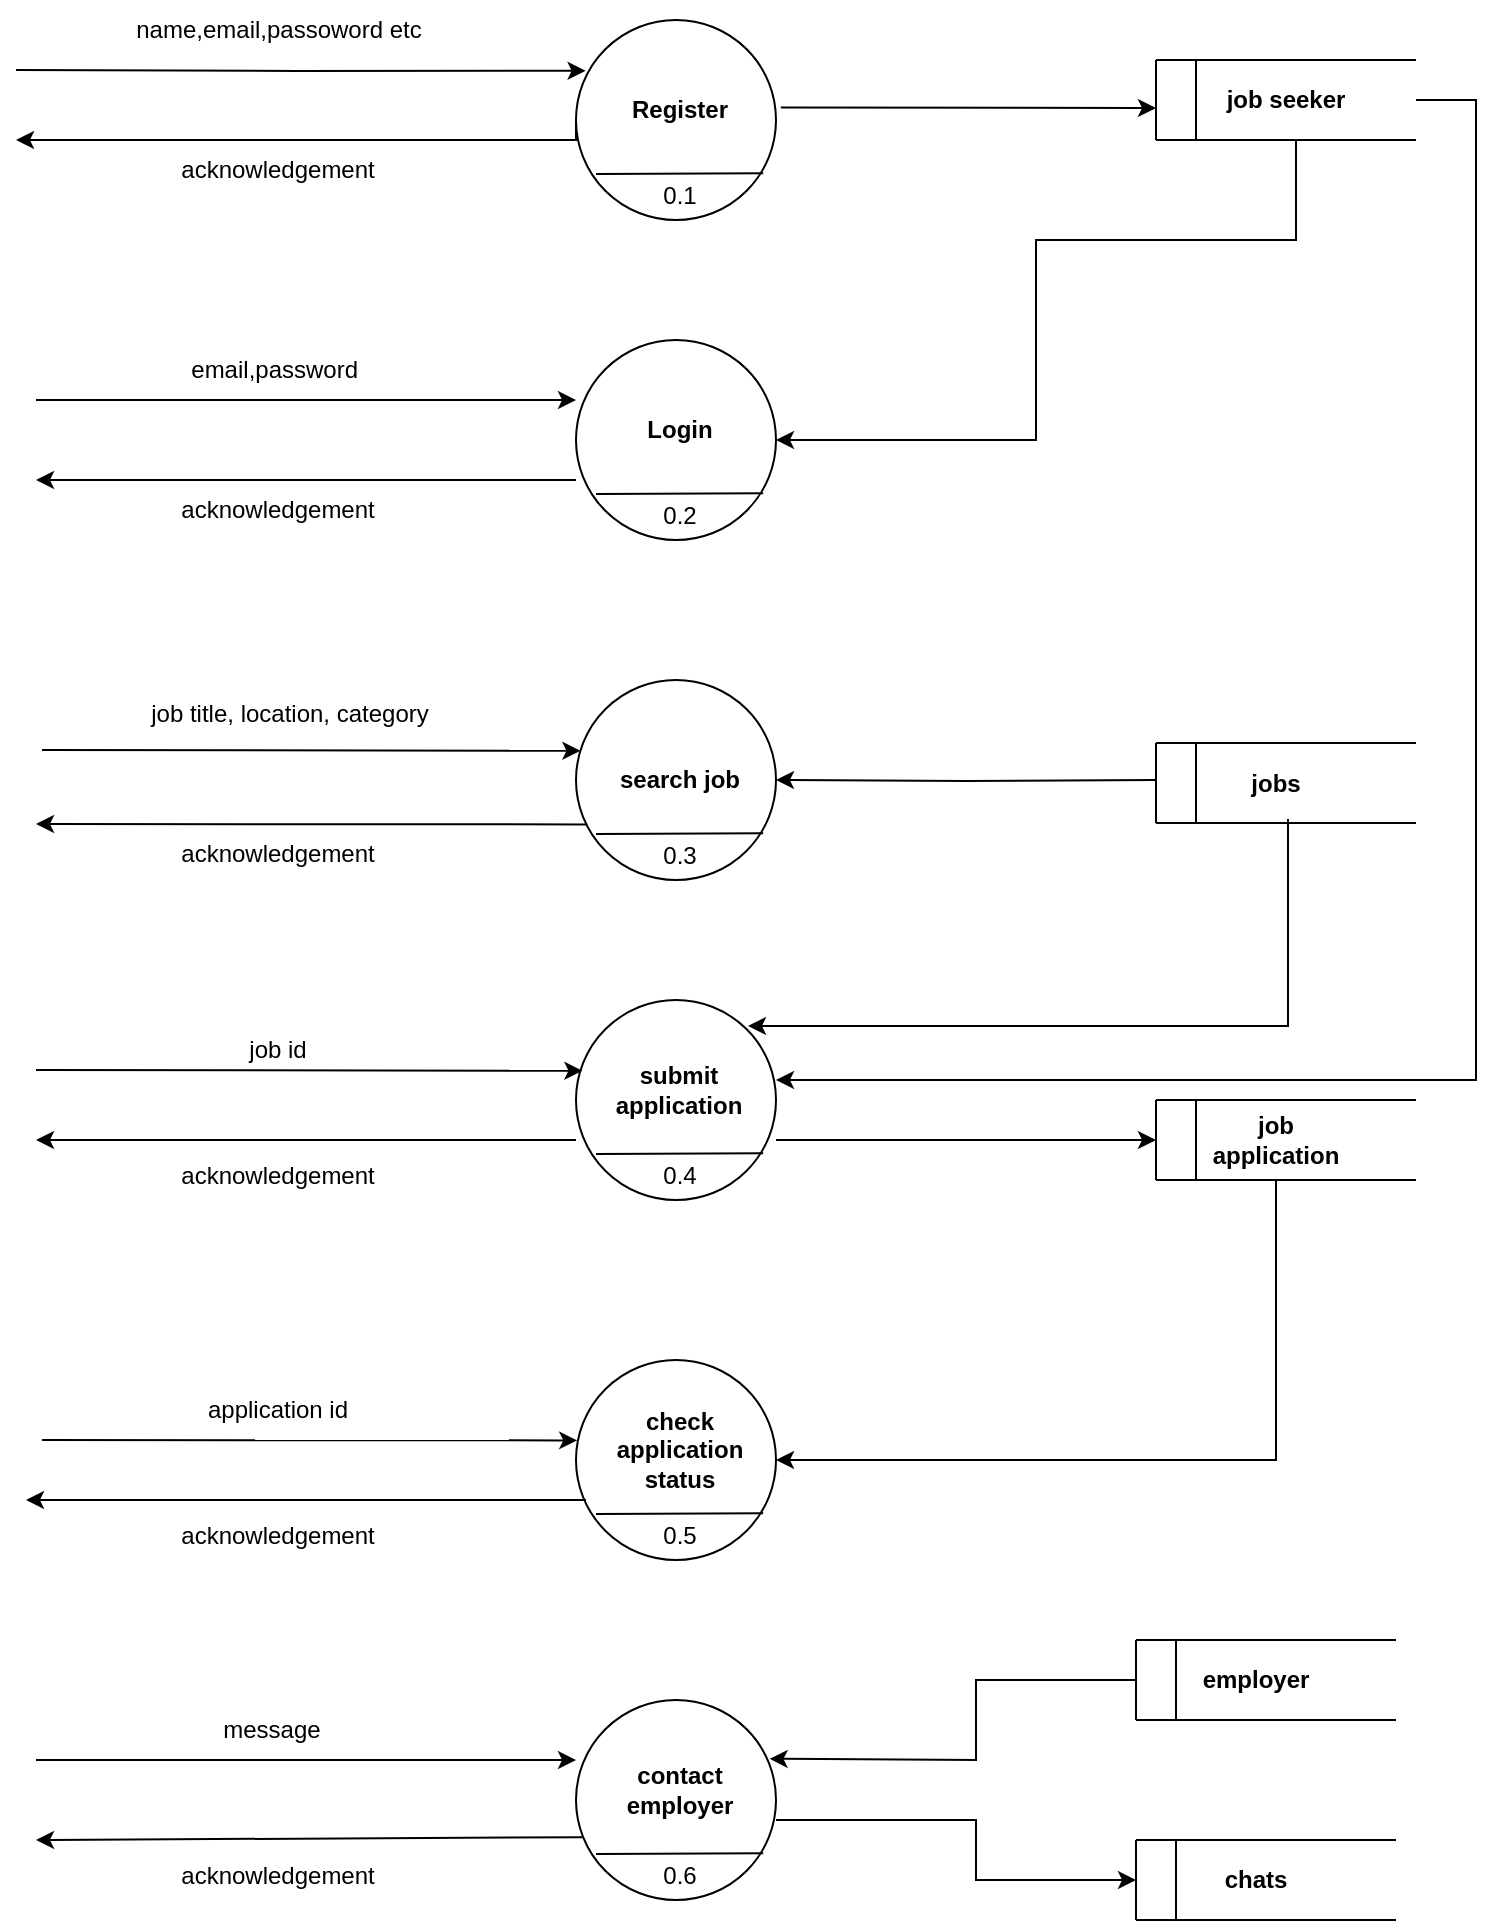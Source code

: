 <mxfile version="19.0.3" type="device"><diagram id="TOkJY3j2TRQBVx4fKm12" name="Page-1"><mxGraphModel dx="1550" dy="827" grid="1" gridSize="10" guides="1" tooltips="1" connect="1" arrows="1" fold="1" page="1" pageScale="1" pageWidth="850" pageHeight="1100" math="0" shadow="0"><root><mxCell id="0"/><mxCell id="1" parent="0"/><mxCell id="_CBgfRys0AloeU_Ydikx-16" style="edgeStyle=orthogonalEdgeStyle;rounded=0;orthogonalLoop=1;jettySize=auto;html=1;exitX=0;exitY=0.5;exitDx=0;exitDy=0;" parent="1" source="_CBgfRys0AloeU_Ydikx-1" edge="1"><mxGeometry relative="1" as="geometry"><mxPoint x="110" y="120" as="targetPoint"/><Array as="points"><mxPoint x="390" y="120"/><mxPoint x="110" y="120"/></Array></mxGeometry></mxCell><mxCell id="_CBgfRys0AloeU_Ydikx-14" style="edgeStyle=orthogonalEdgeStyle;rounded=0;orthogonalLoop=1;jettySize=auto;html=1;entryX=0.048;entryY=0.254;entryDx=0;entryDy=0;entryPerimeter=0;" parent="1" target="_CBgfRys0AloeU_Ydikx-1" edge="1"><mxGeometry relative="1" as="geometry"><mxPoint x="110" y="85" as="sourcePoint"/></mxGeometry></mxCell><mxCell id="_CBgfRys0AloeU_Ydikx-11" value="" style="group" parent="1" vertex="1" connectable="0"><mxGeometry x="680" y="80" width="130" height="40" as="geometry"/></mxCell><mxCell id="_CBgfRys0AloeU_Ydikx-6" value="" style="endArrow=none;html=1;rounded=0;" parent="_CBgfRys0AloeU_Ydikx-11" edge="1"><mxGeometry width="50" height="50" relative="1" as="geometry"><mxPoint as="sourcePoint"/><mxPoint x="130" as="targetPoint"/></mxGeometry></mxCell><mxCell id="_CBgfRys0AloeU_Ydikx-7" value="" style="endArrow=none;html=1;rounded=0;" parent="_CBgfRys0AloeU_Ydikx-11" edge="1"><mxGeometry width="50" height="50" relative="1" as="geometry"><mxPoint x="130" y="40" as="sourcePoint"/><mxPoint y="40" as="targetPoint"/></mxGeometry></mxCell><mxCell id="_CBgfRys0AloeU_Ydikx-8" value="" style="endArrow=none;html=1;rounded=0;" parent="_CBgfRys0AloeU_Ydikx-11" edge="1"><mxGeometry width="50" height="50" relative="1" as="geometry"><mxPoint y="40" as="sourcePoint"/><mxPoint as="targetPoint"/></mxGeometry></mxCell><mxCell id="_CBgfRys0AloeU_Ydikx-9" value="" style="endArrow=none;html=1;rounded=0;" parent="_CBgfRys0AloeU_Ydikx-11" edge="1"><mxGeometry width="50" height="50" relative="1" as="geometry"><mxPoint x="20" y="40" as="sourcePoint"/><mxPoint x="20" as="targetPoint"/></mxGeometry></mxCell><mxCell id="_CBgfRys0AloeU_Ydikx-10" value="&lt;b&gt;job seeker&lt;/b&gt;" style="text;html=1;strokeColor=none;fillColor=none;align=center;verticalAlign=middle;whiteSpace=wrap;rounded=0;" parent="_CBgfRys0AloeU_Ydikx-11" vertex="1"><mxGeometry x="30" y="5" width="70" height="30" as="geometry"/></mxCell><mxCell id="_CBgfRys0AloeU_Ydikx-15" value="name,email,passoword etc" style="text;html=1;strokeColor=none;fillColor=none;align=center;verticalAlign=middle;whiteSpace=wrap;rounded=0;" parent="1" vertex="1"><mxGeometry x="145.5" y="50" width="191" height="30" as="geometry"/></mxCell><mxCell id="_CBgfRys0AloeU_Ydikx-17" value="acknowledgement" style="text;html=1;strokeColor=none;fillColor=none;align=center;verticalAlign=middle;whiteSpace=wrap;rounded=0;" parent="1" vertex="1"><mxGeometry x="208" y="120" width="66" height="30" as="geometry"/></mxCell><mxCell id="_CBgfRys0AloeU_Ydikx-21" value="" style="group" parent="1" vertex="1" connectable="0"><mxGeometry x="390" y="60" width="100" height="103" as="geometry"/></mxCell><mxCell id="_CBgfRys0AloeU_Ydikx-1" value="" style="ellipse;whiteSpace=wrap;html=1;aspect=fixed;" parent="_CBgfRys0AloeU_Ydikx-21" vertex="1"><mxGeometry width="100" height="100" as="geometry"/></mxCell><mxCell id="_CBgfRys0AloeU_Ydikx-3" value="" style="endArrow=none;html=1;rounded=0;entryX=0.936;entryY=0.766;entryDx=0;entryDy=0;entryPerimeter=0;" parent="_CBgfRys0AloeU_Ydikx-21" target="_CBgfRys0AloeU_Ydikx-1" edge="1"><mxGeometry width="50" height="50" relative="1" as="geometry"><mxPoint x="10" y="77" as="sourcePoint"/><mxPoint y="130" as="targetPoint"/></mxGeometry></mxCell><mxCell id="_CBgfRys0AloeU_Ydikx-4" value="0.1" style="text;html=1;strokeColor=none;fillColor=none;align=center;verticalAlign=middle;whiteSpace=wrap;rounded=0;" parent="_CBgfRys0AloeU_Ydikx-21" vertex="1"><mxGeometry x="22" y="73" width="60" height="30" as="geometry"/></mxCell><mxCell id="_CBgfRys0AloeU_Ydikx-19" value="&lt;b&gt;Register&lt;/b&gt;" style="text;html=1;strokeColor=none;fillColor=none;align=center;verticalAlign=middle;whiteSpace=wrap;rounded=0;" parent="_CBgfRys0AloeU_Ydikx-21" vertex="1"><mxGeometry x="22" y="30" width="60" height="30" as="geometry"/></mxCell><mxCell id="_CBgfRys0AloeU_Ydikx-18" value="" style="endArrow=classic;html=1;rounded=0;entryX=1.024;entryY=0.438;entryDx=0;entryDy=0;entryPerimeter=0;exitX=1.024;exitY=0.438;exitDx=0;exitDy=0;exitPerimeter=0;" parent="_CBgfRys0AloeU_Ydikx-21" source="_CBgfRys0AloeU_Ydikx-1" edge="1"><mxGeometry width="50" height="50" relative="1" as="geometry"><mxPoint x="240" y="240" as="sourcePoint"/><mxPoint x="290" y="44" as="targetPoint"/></mxGeometry></mxCell><mxCell id="_CBgfRys0AloeU_Ydikx-22" value="" style="group" parent="1" vertex="1" connectable="0"><mxGeometry x="390" y="220" width="100" height="103" as="geometry"/></mxCell><mxCell id="_CBgfRys0AloeU_Ydikx-23" value="" style="ellipse;whiteSpace=wrap;html=1;aspect=fixed;" parent="_CBgfRys0AloeU_Ydikx-22" vertex="1"><mxGeometry width="100" height="100" as="geometry"/></mxCell><mxCell id="_CBgfRys0AloeU_Ydikx-24" value="" style="endArrow=none;html=1;rounded=0;entryX=0.936;entryY=0.766;entryDx=0;entryDy=0;entryPerimeter=0;" parent="_CBgfRys0AloeU_Ydikx-22" target="_CBgfRys0AloeU_Ydikx-23" edge="1"><mxGeometry width="50" height="50" relative="1" as="geometry"><mxPoint x="10" y="77" as="sourcePoint"/><mxPoint y="130" as="targetPoint"/></mxGeometry></mxCell><mxCell id="_CBgfRys0AloeU_Ydikx-25" value="0.2&lt;br&gt;" style="text;html=1;strokeColor=none;fillColor=none;align=center;verticalAlign=middle;whiteSpace=wrap;rounded=0;" parent="_CBgfRys0AloeU_Ydikx-22" vertex="1"><mxGeometry x="22" y="73" width="60" height="30" as="geometry"/></mxCell><mxCell id="_CBgfRys0AloeU_Ydikx-26" value="&lt;b&gt;Login&lt;/b&gt;" style="text;html=1;strokeColor=none;fillColor=none;align=center;verticalAlign=middle;whiteSpace=wrap;rounded=0;" parent="_CBgfRys0AloeU_Ydikx-22" vertex="1"><mxGeometry x="22" y="30" width="60" height="30" as="geometry"/></mxCell><mxCell id="_CBgfRys0AloeU_Ydikx-33" style="edgeStyle=orthogonalEdgeStyle;rounded=0;orthogonalLoop=1;jettySize=auto;html=1;entryX=1;entryY=0.5;entryDx=0;entryDy=0;" parent="1" target="_CBgfRys0AloeU_Ydikx-23" edge="1"><mxGeometry relative="1" as="geometry"><mxPoint x="750" y="120" as="sourcePoint"/><Array as="points"><mxPoint x="750" y="170"/><mxPoint x="620" y="170"/><mxPoint x="620" y="270"/></Array></mxGeometry></mxCell><mxCell id="_CBgfRys0AloeU_Ydikx-36" value="" style="group" parent="1" vertex="1" connectable="0"><mxGeometry x="390" y="390" width="100" height="103" as="geometry"/></mxCell><mxCell id="_CBgfRys0AloeU_Ydikx-37" value="" style="ellipse;whiteSpace=wrap;html=1;aspect=fixed;" parent="_CBgfRys0AloeU_Ydikx-36" vertex="1"><mxGeometry width="100" height="100" as="geometry"/></mxCell><mxCell id="_CBgfRys0AloeU_Ydikx-38" value="" style="endArrow=none;html=1;rounded=0;entryX=0.936;entryY=0.766;entryDx=0;entryDy=0;entryPerimeter=0;" parent="_CBgfRys0AloeU_Ydikx-36" target="_CBgfRys0AloeU_Ydikx-37" edge="1"><mxGeometry width="50" height="50" relative="1" as="geometry"><mxPoint x="10" y="77" as="sourcePoint"/><mxPoint y="130" as="targetPoint"/></mxGeometry></mxCell><mxCell id="_CBgfRys0AloeU_Ydikx-39" value="0.3&lt;br&gt;" style="text;html=1;strokeColor=none;fillColor=none;align=center;verticalAlign=middle;whiteSpace=wrap;rounded=0;" parent="_CBgfRys0AloeU_Ydikx-36" vertex="1"><mxGeometry x="22" y="73" width="60" height="30" as="geometry"/></mxCell><mxCell id="_CBgfRys0AloeU_Ydikx-40" value="&lt;b&gt;search job&lt;/b&gt;" style="text;html=1;strokeColor=none;fillColor=none;align=center;verticalAlign=middle;whiteSpace=wrap;rounded=0;" parent="_CBgfRys0AloeU_Ydikx-36" vertex="1"><mxGeometry x="16" y="35" width="72" height="30" as="geometry"/></mxCell><mxCell id="_CBgfRys0AloeU_Ydikx-47" style="edgeStyle=orthogonalEdgeStyle;rounded=0;orthogonalLoop=1;jettySize=auto;html=1;" parent="1" target="_CBgfRys0AloeU_Ydikx-37" edge="1"><mxGeometry relative="1" as="geometry"><mxPoint x="680" y="440" as="sourcePoint"/></mxGeometry></mxCell><mxCell id="_CBgfRys0AloeU_Ydikx-49" value="job title, location, category" style="text;html=1;strokeColor=none;fillColor=none;align=center;verticalAlign=middle;whiteSpace=wrap;rounded=0;" parent="1" vertex="1"><mxGeometry x="160" y="391.5" width="174" height="30" as="geometry"/></mxCell><mxCell id="_CBgfRys0AloeU_Ydikx-50" value="" style="group" parent="1" vertex="1" connectable="0"><mxGeometry x="390" y="730" width="100" height="103" as="geometry"/></mxCell><mxCell id="_CBgfRys0AloeU_Ydikx-51" value="" style="ellipse;whiteSpace=wrap;html=1;aspect=fixed;" parent="_CBgfRys0AloeU_Ydikx-50" vertex="1"><mxGeometry width="100" height="100" as="geometry"/></mxCell><mxCell id="_CBgfRys0AloeU_Ydikx-52" value="" style="endArrow=none;html=1;rounded=0;entryX=0.936;entryY=0.766;entryDx=0;entryDy=0;entryPerimeter=0;" parent="_CBgfRys0AloeU_Ydikx-50" target="_CBgfRys0AloeU_Ydikx-51" edge="1"><mxGeometry width="50" height="50" relative="1" as="geometry"><mxPoint x="10" y="77" as="sourcePoint"/><mxPoint y="130" as="targetPoint"/></mxGeometry></mxCell><mxCell id="_CBgfRys0AloeU_Ydikx-53" value="0.5" style="text;html=1;strokeColor=none;fillColor=none;align=center;verticalAlign=middle;whiteSpace=wrap;rounded=0;" parent="_CBgfRys0AloeU_Ydikx-50" vertex="1"><mxGeometry x="22" y="73" width="60" height="30" as="geometry"/></mxCell><mxCell id="_CBgfRys0AloeU_Ydikx-54" value="&lt;b&gt;check application status&lt;/b&gt;" style="text;html=1;strokeColor=none;fillColor=none;align=center;verticalAlign=middle;whiteSpace=wrap;rounded=0;" parent="_CBgfRys0AloeU_Ydikx-50" vertex="1"><mxGeometry x="22" y="30" width="60" height="30" as="geometry"/></mxCell><mxCell id="_CBgfRys0AloeU_Ydikx-68" value="job id" style="text;html=1;strokeColor=none;fillColor=none;align=center;verticalAlign=middle;whiteSpace=wrap;rounded=0;" parent="1" vertex="1"><mxGeometry x="193" y="560" width="96" height="30" as="geometry"/></mxCell><mxCell id="_CBgfRys0AloeU_Ydikx-73" value="" style="group" parent="1" vertex="1" connectable="0"><mxGeometry x="390" y="550" width="100" height="103" as="geometry"/></mxCell><mxCell id="_CBgfRys0AloeU_Ydikx-74" value="" style="ellipse;whiteSpace=wrap;html=1;aspect=fixed;" parent="_CBgfRys0AloeU_Ydikx-73" vertex="1"><mxGeometry width="100" height="100" as="geometry"/></mxCell><mxCell id="_CBgfRys0AloeU_Ydikx-75" value="" style="endArrow=none;html=1;rounded=0;entryX=0.936;entryY=0.766;entryDx=0;entryDy=0;entryPerimeter=0;" parent="_CBgfRys0AloeU_Ydikx-73" target="_CBgfRys0AloeU_Ydikx-74" edge="1"><mxGeometry width="50" height="50" relative="1" as="geometry"><mxPoint x="10" y="77" as="sourcePoint"/><mxPoint y="130" as="targetPoint"/></mxGeometry></mxCell><mxCell id="_CBgfRys0AloeU_Ydikx-76" value="0.4&lt;br&gt;" style="text;html=1;strokeColor=none;fillColor=none;align=center;verticalAlign=middle;whiteSpace=wrap;rounded=0;" parent="_CBgfRys0AloeU_Ydikx-73" vertex="1"><mxGeometry x="22" y="73" width="60" height="30" as="geometry"/></mxCell><mxCell id="_CBgfRys0AloeU_Ydikx-77" value="&lt;b&gt;submit application&lt;/b&gt;" style="text;html=1;strokeColor=none;fillColor=none;align=center;verticalAlign=middle;whiteSpace=wrap;rounded=0;" parent="_CBgfRys0AloeU_Ydikx-73" vertex="1"><mxGeometry x="20" y="30" width="63" height="30" as="geometry"/></mxCell><mxCell id="_CBgfRys0AloeU_Ydikx-82" value="email,password&amp;nbsp;" style="text;html=1;strokeColor=none;fillColor=none;align=center;verticalAlign=middle;whiteSpace=wrap;rounded=0;" parent="1" vertex="1"><mxGeometry x="175" y="220" width="132" height="30" as="geometry"/></mxCell><mxCell id="_CBgfRys0AloeU_Ydikx-83" value="acknowledgement" style="text;html=1;strokeColor=none;fillColor=none;align=center;verticalAlign=middle;whiteSpace=wrap;rounded=0;" parent="1" vertex="1"><mxGeometry x="208" y="290" width="66" height="30" as="geometry"/></mxCell><mxCell id="z5NxAWvf24ySx-73J2xH-4" value="application id" style="text;html=1;strokeColor=none;fillColor=none;align=center;verticalAlign=middle;whiteSpace=wrap;rounded=0;" parent="1" vertex="1"><mxGeometry x="193" y="740" width="96" height="30" as="geometry"/></mxCell><mxCell id="z5NxAWvf24ySx-73J2xH-6" value="" style="group" parent="1" vertex="1" connectable="0"><mxGeometry x="680" y="421.5" width="130" height="40" as="geometry"/></mxCell><mxCell id="z5NxAWvf24ySx-73J2xH-7" value="" style="endArrow=none;html=1;rounded=0;" parent="z5NxAWvf24ySx-73J2xH-6" edge="1"><mxGeometry width="50" height="50" relative="1" as="geometry"><mxPoint as="sourcePoint"/><mxPoint x="130" as="targetPoint"/></mxGeometry></mxCell><mxCell id="z5NxAWvf24ySx-73J2xH-8" value="" style="endArrow=none;html=1;rounded=0;" parent="z5NxAWvf24ySx-73J2xH-6" edge="1"><mxGeometry width="50" height="50" relative="1" as="geometry"><mxPoint x="130" y="40" as="sourcePoint"/><mxPoint y="40" as="targetPoint"/></mxGeometry></mxCell><mxCell id="z5NxAWvf24ySx-73J2xH-9" value="" style="endArrow=none;html=1;rounded=0;" parent="z5NxAWvf24ySx-73J2xH-6" edge="1"><mxGeometry width="50" height="50" relative="1" as="geometry"><mxPoint y="40" as="sourcePoint"/><mxPoint as="targetPoint"/></mxGeometry></mxCell><mxCell id="z5NxAWvf24ySx-73J2xH-10" value="" style="endArrow=none;html=1;rounded=0;" parent="z5NxAWvf24ySx-73J2xH-6" edge="1"><mxGeometry width="50" height="50" relative="1" as="geometry"><mxPoint x="20" y="40" as="sourcePoint"/><mxPoint x="20" as="targetPoint"/></mxGeometry></mxCell><mxCell id="z5NxAWvf24ySx-73J2xH-11" value="&lt;b&gt;jobs&lt;/b&gt;" style="text;html=1;strokeColor=none;fillColor=none;align=center;verticalAlign=middle;whiteSpace=wrap;rounded=0;" parent="z5NxAWvf24ySx-73J2xH-6" vertex="1"><mxGeometry x="30" y="5" width="60" height="30" as="geometry"/></mxCell><mxCell id="z5NxAWvf24ySx-73J2xH-14" value="" style="group" parent="1" vertex="1" connectable="0"><mxGeometry x="680" y="600" width="130" height="40" as="geometry"/></mxCell><mxCell id="z5NxAWvf24ySx-73J2xH-15" value="" style="endArrow=none;html=1;rounded=0;" parent="z5NxAWvf24ySx-73J2xH-14" edge="1"><mxGeometry width="50" height="50" relative="1" as="geometry"><mxPoint as="sourcePoint"/><mxPoint x="130" as="targetPoint"/></mxGeometry></mxCell><mxCell id="z5NxAWvf24ySx-73J2xH-16" value="" style="endArrow=none;html=1;rounded=0;" parent="z5NxAWvf24ySx-73J2xH-14" edge="1"><mxGeometry width="50" height="50" relative="1" as="geometry"><mxPoint x="130" y="40" as="sourcePoint"/><mxPoint y="40" as="targetPoint"/></mxGeometry></mxCell><mxCell id="z5NxAWvf24ySx-73J2xH-17" value="" style="endArrow=none;html=1;rounded=0;" parent="z5NxAWvf24ySx-73J2xH-14" edge="1"><mxGeometry width="50" height="50" relative="1" as="geometry"><mxPoint y="40" as="sourcePoint"/><mxPoint as="targetPoint"/></mxGeometry></mxCell><mxCell id="z5NxAWvf24ySx-73J2xH-18" value="" style="endArrow=none;html=1;rounded=0;" parent="z5NxAWvf24ySx-73J2xH-14" edge="1"><mxGeometry width="50" height="50" relative="1" as="geometry"><mxPoint x="20" y="40" as="sourcePoint"/><mxPoint x="20" as="targetPoint"/></mxGeometry></mxCell><mxCell id="z5NxAWvf24ySx-73J2xH-19" value="&lt;b&gt;job application&lt;/b&gt;" style="text;html=1;strokeColor=none;fillColor=none;align=center;verticalAlign=middle;whiteSpace=wrap;rounded=0;" parent="z5NxAWvf24ySx-73J2xH-14" vertex="1"><mxGeometry x="30" y="5" width="60" height="30" as="geometry"/></mxCell><mxCell id="z5NxAWvf24ySx-73J2xH-21" style="edgeStyle=orthogonalEdgeStyle;rounded=0;orthogonalLoop=1;jettySize=auto;html=1;" parent="1" edge="1"><mxGeometry relative="1" as="geometry"><mxPoint x="490" y="780" as="targetPoint"/><mxPoint x="740" y="640" as="sourcePoint"/><Array as="points"><mxPoint x="740" y="780"/></Array></mxGeometry></mxCell><mxCell id="z5NxAWvf24ySx-73J2xH-23" style="edgeStyle=orthogonalEdgeStyle;rounded=0;orthogonalLoop=1;jettySize=auto;html=1;" parent="1" edge="1"><mxGeometry relative="1" as="geometry"><mxPoint x="476" y="563" as="targetPoint"/><mxPoint x="746" y="459.5" as="sourcePoint"/><Array as="points"><mxPoint x="746" y="563"/></Array></mxGeometry></mxCell><mxCell id="z5NxAWvf24ySx-73J2xH-24" style="edgeStyle=orthogonalEdgeStyle;rounded=0;orthogonalLoop=1;jettySize=auto;html=1;" parent="1" edge="1"><mxGeometry relative="1" as="geometry"><mxPoint x="490" y="590" as="targetPoint"/><mxPoint x="810" y="100" as="sourcePoint"/><Array as="points"><mxPoint x="840" y="100"/><mxPoint x="840" y="590"/></Array></mxGeometry></mxCell><mxCell id="aTFFWImfJ5deqmbb2Nih-2" value="" style="group" vertex="1" connectable="0" parent="1"><mxGeometry x="390" y="900" width="100" height="103" as="geometry"/></mxCell><mxCell id="aTFFWImfJ5deqmbb2Nih-3" value="" style="ellipse;whiteSpace=wrap;html=1;aspect=fixed;" vertex="1" parent="aTFFWImfJ5deqmbb2Nih-2"><mxGeometry width="100" height="100" as="geometry"/></mxCell><mxCell id="aTFFWImfJ5deqmbb2Nih-4" value="" style="endArrow=none;html=1;rounded=0;entryX=0.936;entryY=0.766;entryDx=0;entryDy=0;entryPerimeter=0;" edge="1" parent="aTFFWImfJ5deqmbb2Nih-2" target="aTFFWImfJ5deqmbb2Nih-3"><mxGeometry width="50" height="50" relative="1" as="geometry"><mxPoint x="10" y="77" as="sourcePoint"/><mxPoint y="130" as="targetPoint"/></mxGeometry></mxCell><mxCell id="aTFFWImfJ5deqmbb2Nih-5" value="0.6&lt;br&gt;" style="text;html=1;strokeColor=none;fillColor=none;align=center;verticalAlign=middle;whiteSpace=wrap;rounded=0;" vertex="1" parent="aTFFWImfJ5deqmbb2Nih-2"><mxGeometry x="22" y="73" width="60" height="30" as="geometry"/></mxCell><mxCell id="aTFFWImfJ5deqmbb2Nih-6" value="&lt;b&gt;contact employer&lt;/b&gt;" style="text;html=1;strokeColor=none;fillColor=none;align=center;verticalAlign=middle;whiteSpace=wrap;rounded=0;" vertex="1" parent="aTFFWImfJ5deqmbb2Nih-2"><mxGeometry x="22" y="30" width="60" height="30" as="geometry"/></mxCell><mxCell id="aTFFWImfJ5deqmbb2Nih-7" value="" style="endArrow=classic;html=1;rounded=0;" edge="1" parent="1"><mxGeometry width="50" height="50" relative="1" as="geometry"><mxPoint x="120" y="250" as="sourcePoint"/><mxPoint x="390" y="250" as="targetPoint"/></mxGeometry></mxCell><mxCell id="aTFFWImfJ5deqmbb2Nih-8" value="" style="endArrow=classic;html=1;rounded=0;" edge="1" parent="1"><mxGeometry width="50" height="50" relative="1" as="geometry"><mxPoint x="390" y="290" as="sourcePoint"/><mxPoint x="120" y="290" as="targetPoint"/></mxGeometry></mxCell><mxCell id="aTFFWImfJ5deqmbb2Nih-10" value="" style="endArrow=classic;html=1;rounded=0;entryX=-0.008;entryY=0.354;entryDx=0;entryDy=0;entryPerimeter=0;" edge="1" parent="1"><mxGeometry width="50" height="50" relative="1" as="geometry"><mxPoint x="123" y="425" as="sourcePoint"/><mxPoint x="392.2" y="425.4" as="targetPoint"/></mxGeometry></mxCell><mxCell id="aTFFWImfJ5deqmbb2Nih-11" value="" style="endArrow=classic;html=1;rounded=0;exitX=0.056;exitY=0.722;exitDx=0;exitDy=0;exitPerimeter=0;" edge="1" parent="1" source="_CBgfRys0AloeU_Ydikx-37"><mxGeometry width="50" height="50" relative="1" as="geometry"><mxPoint x="230" y="560" as="sourcePoint"/><mxPoint x="120" y="462" as="targetPoint"/></mxGeometry></mxCell><mxCell id="aTFFWImfJ5deqmbb2Nih-12" value="acknowledgement" style="text;html=1;strokeColor=none;fillColor=none;align=center;verticalAlign=middle;whiteSpace=wrap;rounded=0;" vertex="1" parent="1"><mxGeometry x="208" y="461.5" width="66" height="30" as="geometry"/></mxCell><mxCell id="aTFFWImfJ5deqmbb2Nih-13" value="" style="endArrow=classic;html=1;rounded=0;entryX=0.032;entryY=0.354;entryDx=0;entryDy=0;entryPerimeter=0;" edge="1" parent="1" target="_CBgfRys0AloeU_Ydikx-74"><mxGeometry width="50" height="50" relative="1" as="geometry"><mxPoint x="120" y="585" as="sourcePoint"/><mxPoint x="240" y="600" as="targetPoint"/></mxGeometry></mxCell><mxCell id="aTFFWImfJ5deqmbb2Nih-14" value="" style="endArrow=classic;html=1;rounded=0;" edge="1" parent="1"><mxGeometry width="50" height="50" relative="1" as="geometry"><mxPoint x="390" y="620" as="sourcePoint"/><mxPoint x="120" y="620" as="targetPoint"/></mxGeometry></mxCell><mxCell id="aTFFWImfJ5deqmbb2Nih-15" value="acknowledgement" style="text;html=1;strokeColor=none;fillColor=none;align=center;verticalAlign=middle;whiteSpace=wrap;rounded=0;" vertex="1" parent="1"><mxGeometry x="208" y="623" width="66" height="30" as="geometry"/></mxCell><mxCell id="aTFFWImfJ5deqmbb2Nih-16" value="" style="endArrow=classic;html=1;rounded=0;entryX=-0.024;entryY=0.402;entryDx=0;entryDy=0;entryPerimeter=0;" edge="1" parent="1"><mxGeometry width="50" height="50" relative="1" as="geometry"><mxPoint x="123" y="770" as="sourcePoint"/><mxPoint x="390.6" y="770.2" as="targetPoint"/></mxGeometry></mxCell><mxCell id="aTFFWImfJ5deqmbb2Nih-17" value="" style="endArrow=classic;html=1;rounded=0;" edge="1" parent="1"><mxGeometry width="50" height="50" relative="1" as="geometry"><mxPoint x="395" y="800" as="sourcePoint"/><mxPoint x="115" y="800" as="targetPoint"/></mxGeometry></mxCell><mxCell id="aTFFWImfJ5deqmbb2Nih-18" value="acknowledgement" style="text;html=1;strokeColor=none;fillColor=none;align=center;verticalAlign=middle;whiteSpace=wrap;rounded=0;" vertex="1" parent="1"><mxGeometry x="208" y="803" width="66" height="30" as="geometry"/></mxCell><mxCell id="aTFFWImfJ5deqmbb2Nih-19" value="" style="group" vertex="1" connectable="0" parent="1"><mxGeometry x="670" y="970" width="130" height="40" as="geometry"/></mxCell><mxCell id="aTFFWImfJ5deqmbb2Nih-20" value="" style="endArrow=none;html=1;rounded=0;" edge="1" parent="aTFFWImfJ5deqmbb2Nih-19"><mxGeometry width="50" height="50" relative="1" as="geometry"><mxPoint as="sourcePoint"/><mxPoint x="130" as="targetPoint"/></mxGeometry></mxCell><mxCell id="aTFFWImfJ5deqmbb2Nih-21" value="" style="endArrow=none;html=1;rounded=0;" edge="1" parent="aTFFWImfJ5deqmbb2Nih-19"><mxGeometry width="50" height="50" relative="1" as="geometry"><mxPoint x="130" y="40" as="sourcePoint"/><mxPoint y="40" as="targetPoint"/></mxGeometry></mxCell><mxCell id="aTFFWImfJ5deqmbb2Nih-22" value="" style="endArrow=none;html=1;rounded=0;" edge="1" parent="aTFFWImfJ5deqmbb2Nih-19"><mxGeometry width="50" height="50" relative="1" as="geometry"><mxPoint y="40" as="sourcePoint"/><mxPoint as="targetPoint"/></mxGeometry></mxCell><mxCell id="aTFFWImfJ5deqmbb2Nih-23" value="" style="endArrow=none;html=1;rounded=0;" edge="1" parent="aTFFWImfJ5deqmbb2Nih-19"><mxGeometry width="50" height="50" relative="1" as="geometry"><mxPoint x="20" y="40" as="sourcePoint"/><mxPoint x="20" as="targetPoint"/></mxGeometry></mxCell><mxCell id="aTFFWImfJ5deqmbb2Nih-24" value="&lt;b&gt;chats&lt;/b&gt;" style="text;html=1;strokeColor=none;fillColor=none;align=center;verticalAlign=middle;whiteSpace=wrap;rounded=0;" vertex="1" parent="aTFFWImfJ5deqmbb2Nih-19"><mxGeometry x="30" y="5" width="60" height="30" as="geometry"/></mxCell><mxCell id="aTFFWImfJ5deqmbb2Nih-25" value="" style="group" vertex="1" connectable="0" parent="1"><mxGeometry x="670" y="870" width="130" height="40" as="geometry"/></mxCell><mxCell id="aTFFWImfJ5deqmbb2Nih-26" value="" style="endArrow=none;html=1;rounded=0;" edge="1" parent="aTFFWImfJ5deqmbb2Nih-25"><mxGeometry width="50" height="50" relative="1" as="geometry"><mxPoint as="sourcePoint"/><mxPoint x="130" as="targetPoint"/></mxGeometry></mxCell><mxCell id="aTFFWImfJ5deqmbb2Nih-27" value="" style="endArrow=none;html=1;rounded=0;" edge="1" parent="aTFFWImfJ5deqmbb2Nih-25"><mxGeometry width="50" height="50" relative="1" as="geometry"><mxPoint x="130" y="40" as="sourcePoint"/><mxPoint y="40" as="targetPoint"/></mxGeometry></mxCell><mxCell id="aTFFWImfJ5deqmbb2Nih-28" value="" style="endArrow=none;html=1;rounded=0;" edge="1" parent="aTFFWImfJ5deqmbb2Nih-25"><mxGeometry width="50" height="50" relative="1" as="geometry"><mxPoint y="40" as="sourcePoint"/><mxPoint as="targetPoint"/></mxGeometry></mxCell><mxCell id="aTFFWImfJ5deqmbb2Nih-29" value="" style="endArrow=none;html=1;rounded=0;" edge="1" parent="aTFFWImfJ5deqmbb2Nih-25"><mxGeometry width="50" height="50" relative="1" as="geometry"><mxPoint x="20" y="40" as="sourcePoint"/><mxPoint x="20" as="targetPoint"/></mxGeometry></mxCell><mxCell id="aTFFWImfJ5deqmbb2Nih-30" value="&lt;b&gt;employer&lt;/b&gt;" style="text;html=1;strokeColor=none;fillColor=none;align=center;verticalAlign=middle;whiteSpace=wrap;rounded=0;" vertex="1" parent="aTFFWImfJ5deqmbb2Nih-25"><mxGeometry x="30" y="5" width="60" height="30" as="geometry"/></mxCell><mxCell id="aTFFWImfJ5deqmbb2Nih-31" value="" style="endArrow=classic;html=1;rounded=0;" edge="1" parent="1"><mxGeometry width="50" height="50" relative="1" as="geometry"><mxPoint x="120" y="930" as="sourcePoint"/><mxPoint x="390" y="930" as="targetPoint"/></mxGeometry></mxCell><mxCell id="aTFFWImfJ5deqmbb2Nih-32" value="message" style="text;html=1;strokeColor=none;fillColor=none;align=center;verticalAlign=middle;whiteSpace=wrap;rounded=0;" vertex="1" parent="1"><mxGeometry x="208" y="900" width="60" height="30" as="geometry"/></mxCell><mxCell id="aTFFWImfJ5deqmbb2Nih-33" value="" style="endArrow=classic;html=1;rounded=0;exitX=0.032;exitY=0.686;exitDx=0;exitDy=0;exitPerimeter=0;" edge="1" parent="1" source="aTFFWImfJ5deqmbb2Nih-3"><mxGeometry width="50" height="50" relative="1" as="geometry"><mxPoint x="220" y="1040" as="sourcePoint"/><mxPoint x="120" y="970" as="targetPoint"/></mxGeometry></mxCell><mxCell id="aTFFWImfJ5deqmbb2Nih-34" value="acknowledgement" style="text;html=1;strokeColor=none;fillColor=none;align=center;verticalAlign=middle;whiteSpace=wrap;rounded=0;" vertex="1" parent="1"><mxGeometry x="208" y="973" width="66" height="30" as="geometry"/></mxCell><mxCell id="aTFFWImfJ5deqmbb2Nih-35" value="" style="endArrow=classic;html=1;rounded=0;entryX=0.968;entryY=0.294;entryDx=0;entryDy=0;entryPerimeter=0;" edge="1" parent="1" target="aTFFWImfJ5deqmbb2Nih-3"><mxGeometry width="50" height="50" relative="1" as="geometry"><mxPoint x="670" y="890" as="sourcePoint"/><mxPoint x="590" y="920" as="targetPoint"/><Array as="points"><mxPoint x="590" y="890"/><mxPoint x="590" y="930"/></Array></mxGeometry></mxCell><mxCell id="aTFFWImfJ5deqmbb2Nih-36" value="" style="endArrow=classic;html=1;rounded=0;" edge="1" parent="1"><mxGeometry width="50" height="50" relative="1" as="geometry"><mxPoint x="490" y="960" as="sourcePoint"/><mxPoint x="670" y="990" as="targetPoint"/><Array as="points"><mxPoint x="590" y="960"/><mxPoint x="590" y="990"/></Array></mxGeometry></mxCell><mxCell id="aTFFWImfJ5deqmbb2Nih-37" value="" style="endArrow=classic;html=1;rounded=0;" edge="1" parent="1"><mxGeometry width="50" height="50" relative="1" as="geometry"><mxPoint x="490" y="620" as="sourcePoint"/><mxPoint x="680" y="620" as="targetPoint"/></mxGeometry></mxCell></root></mxGraphModel></diagram></mxfile>